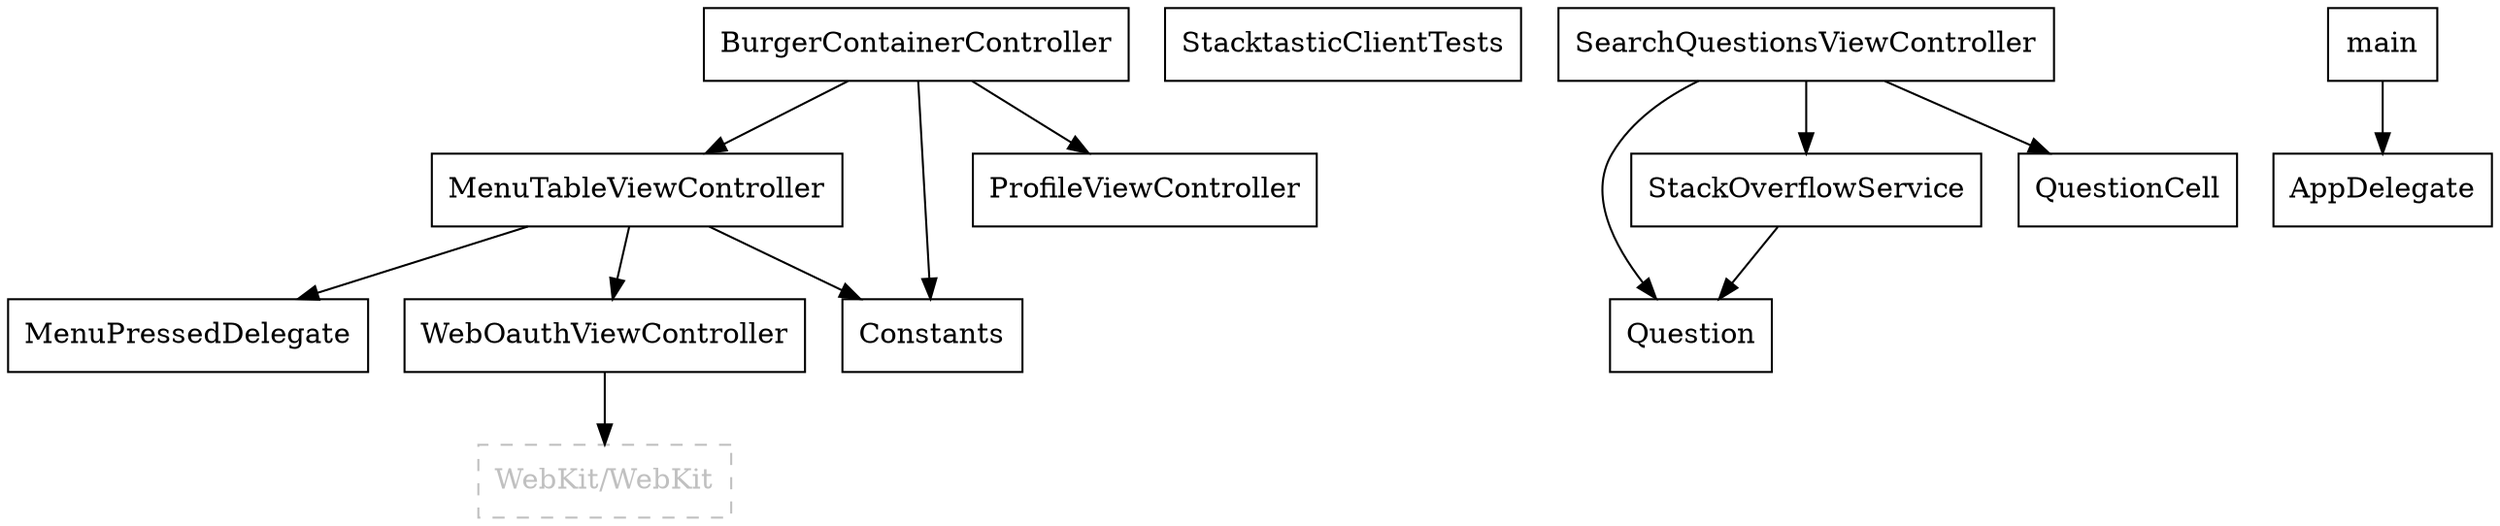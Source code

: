 digraph G {
	node [shape=box];
	"MenuTableViewController" -> "MenuPressedDelegate";
	"MenuTableViewController" -> "WebOauthViewController";
	"MenuTableViewController" -> "Constants";
	"MenuPressedDelegate" -> {};
	"StacktasticClientTests" -> {};
	"Question" -> {};
	"AppDelegate" -> {};
	"SearchQuestionsViewController" -> "Question";
	"SearchQuestionsViewController" -> "StackOverflowService";
	"SearchQuestionsViewController" -> "QuestionCell";
	"StackOverflowService" -> "Question";
	"ProfileViewController" -> {};
	"WebOauthViewController" -> "WebKit/WebKit";
	"BurgerContainerController" -> "MenuTableViewController";
	"BurgerContainerController" -> "ProfileViewController";
	"BurgerContainerController" -> "Constants";
	"main" -> "AppDelegate";
	"QuestionCell" -> {};
	"Constants" -> {};
	
	
	edge [color=blue, dir=both];
	"WebKit/WebKit" [color=gray, style=dashed, fontcolor=gray]
}

